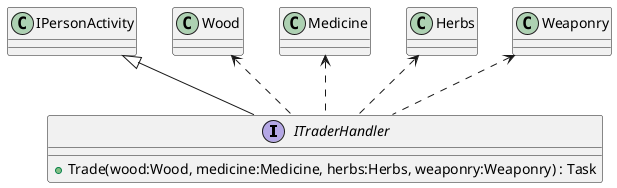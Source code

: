 @startuml
interface ITraderHandler {
    + Trade(wood:Wood, medicine:Medicine, herbs:Herbs, weaponry:Weaponry) : Task
}
IPersonActivity <|-- ITraderHandler
Wood <.. ITraderHandler
Medicine <.. ITraderHandler
Herbs <.. ITraderHandler
Weaponry <.. ITraderHandler
@enduml
